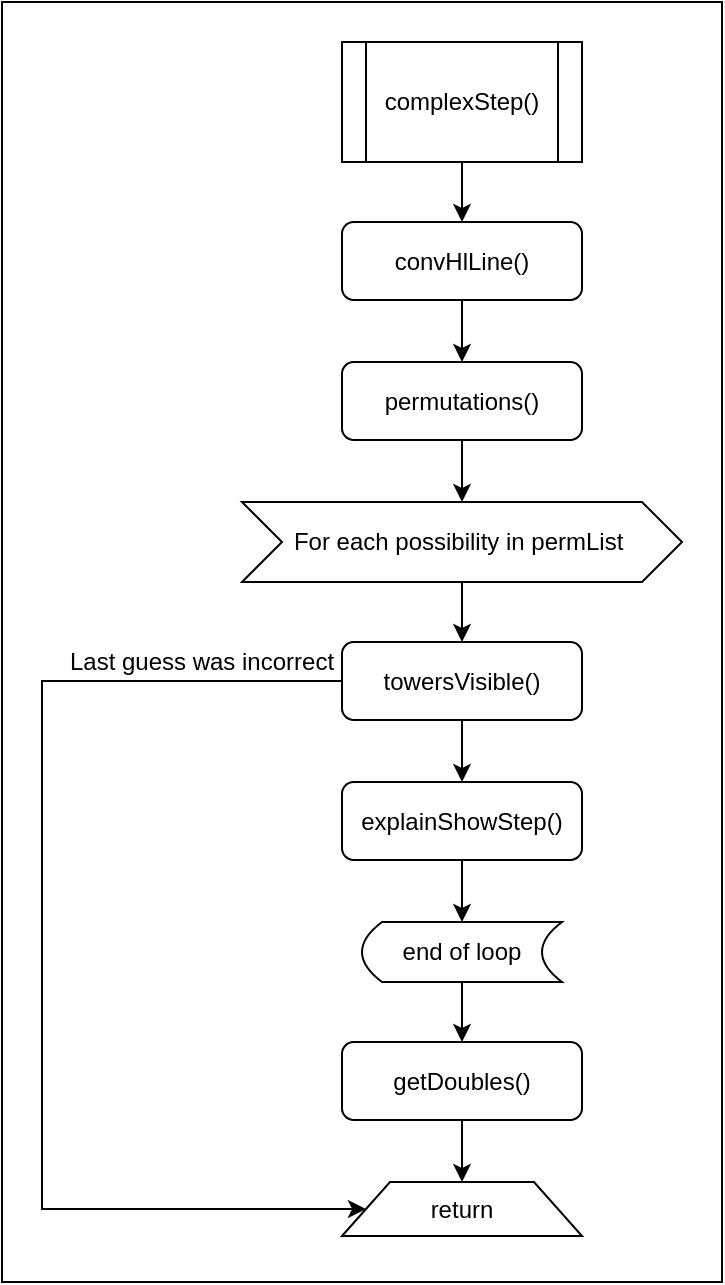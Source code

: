 <mxfile version="13.0.8" type="device"><diagram id="J21z4sXh1aQA17o1LGR_" name="Page-1"><mxGraphModel dx="509" dy="529" grid="1" gridSize="10" guides="1" tooltips="1" connect="1" arrows="1" fold="1" page="1" pageScale="1" pageWidth="850" pageHeight="1100" math="0" shadow="0"><root><mxCell id="0"/><mxCell id="1" parent="0"/><mxCell id="fH_ILayegoTFLZi-MP5e-65" value="" style="rounded=0;whiteSpace=wrap;html=1;" vertex="1" parent="1"><mxGeometry x="10" y="30" width="360" height="640" as="geometry"/></mxCell><mxCell id="fH_ILayegoTFLZi-MP5e-14" style="edgeStyle=orthogonalEdgeStyle;rounded=0;orthogonalLoop=1;jettySize=auto;html=1;exitX=0.5;exitY=1;exitDx=0;exitDy=0;entryX=0.5;entryY=0;entryDx=0;entryDy=0;" edge="1" parent="1" source="fH_ILayegoTFLZi-MP5e-3" target="fH_ILayegoTFLZi-MP5e-13"><mxGeometry relative="1" as="geometry"/></mxCell><mxCell id="fH_ILayegoTFLZi-MP5e-3" value="convHlLine()" style="rounded=1;whiteSpace=wrap;html=1;" vertex="1" parent="1"><mxGeometry x="180" y="140" width="120" height="39" as="geometry"/></mxCell><mxCell id="fH_ILayegoTFLZi-MP5e-4" style="edgeStyle=orthogonalEdgeStyle;rounded=0;orthogonalLoop=1;jettySize=auto;html=1;exitX=0.5;exitY=1;exitDx=0;exitDy=0;entryX=0.5;entryY=0;entryDx=0;entryDy=0;" edge="1" parent="1" source="fH_ILayegoTFLZi-MP5e-5" target="fH_ILayegoTFLZi-MP5e-3"><mxGeometry relative="1" as="geometry"/></mxCell><mxCell id="fH_ILayegoTFLZi-MP5e-5" value="complexStep()" style="shape=process;whiteSpace=wrap;html=1;backgroundOutline=1;" vertex="1" parent="1"><mxGeometry x="180" y="50" width="120" height="60" as="geometry"/></mxCell><mxCell id="fH_ILayegoTFLZi-MP5e-53" style="edgeStyle=orthogonalEdgeStyle;rounded=0;orthogonalLoop=1;jettySize=auto;html=1;exitX=0.5;exitY=1;exitDx=0;exitDy=0;" edge="1" parent="1" source="fH_ILayegoTFLZi-MP5e-13" target="fH_ILayegoTFLZi-MP5e-49"><mxGeometry relative="1" as="geometry"/></mxCell><mxCell id="fH_ILayegoTFLZi-MP5e-13" value="permutations()" style="rounded=1;whiteSpace=wrap;html=1;" vertex="1" parent="1"><mxGeometry x="180" y="210" width="120" height="39" as="geometry"/></mxCell><mxCell id="fH_ILayegoTFLZi-MP5e-55" style="edgeStyle=orthogonalEdgeStyle;rounded=0;orthogonalLoop=1;jettySize=auto;html=1;exitX=0.5;exitY=1;exitDx=0;exitDy=0;entryX=0.5;entryY=0;entryDx=0;entryDy=0;" edge="1" parent="1" source="fH_ILayegoTFLZi-MP5e-49" target="fH_ILayegoTFLZi-MP5e-54"><mxGeometry relative="1" as="geometry"/></mxCell><mxCell id="fH_ILayegoTFLZi-MP5e-49" value="For each possibility in permList&amp;nbsp;" style="shape=step;perimeter=stepPerimeter;whiteSpace=wrap;html=1;fixedSize=1;size=20;" vertex="1" parent="1"><mxGeometry x="130" y="280" width="220" height="40" as="geometry"/></mxCell><mxCell id="fH_ILayegoTFLZi-MP5e-63" style="edgeStyle=orthogonalEdgeStyle;rounded=0;orthogonalLoop=1;jettySize=auto;html=1;exitX=0.5;exitY=1;exitDx=0;exitDy=0;entryX=0.5;entryY=0;entryDx=0;entryDy=0;" edge="1" parent="1" source="fH_ILayegoTFLZi-MP5e-51" target="fH_ILayegoTFLZi-MP5e-62"><mxGeometry relative="1" as="geometry"/></mxCell><mxCell id="fH_ILayegoTFLZi-MP5e-51" value="end of loop" style="shape=dataStorage;whiteSpace=wrap;html=1;" vertex="1" parent="1"><mxGeometry x="190" y="490" width="100" height="30" as="geometry"/></mxCell><mxCell id="fH_ILayegoTFLZi-MP5e-57" style="edgeStyle=orthogonalEdgeStyle;rounded=0;orthogonalLoop=1;jettySize=auto;html=1;exitX=0;exitY=0.5;exitDx=0;exitDy=0;entryX=0;entryY=0.5;entryDx=0;entryDy=0;" edge="1" parent="1" source="fH_ILayegoTFLZi-MP5e-54" target="fH_ILayegoTFLZi-MP5e-56"><mxGeometry relative="1" as="geometry"><Array as="points"><mxPoint x="30" y="370"/><mxPoint x="30" y="634"/></Array></mxGeometry></mxCell><mxCell id="fH_ILayegoTFLZi-MP5e-60" style="edgeStyle=orthogonalEdgeStyle;rounded=0;orthogonalLoop=1;jettySize=auto;html=1;exitX=0.5;exitY=1;exitDx=0;exitDy=0;entryX=0.5;entryY=0;entryDx=0;entryDy=0;" edge="1" parent="1" source="fH_ILayegoTFLZi-MP5e-54" target="fH_ILayegoTFLZi-MP5e-59"><mxGeometry relative="1" as="geometry"/></mxCell><mxCell id="fH_ILayegoTFLZi-MP5e-54" value="towersVisible()" style="rounded=1;whiteSpace=wrap;html=1;" vertex="1" parent="1"><mxGeometry x="180" y="350" width="120" height="39" as="geometry"/></mxCell><mxCell id="fH_ILayegoTFLZi-MP5e-56" value="return" style="shape=trapezoid;perimeter=trapezoidPerimeter;whiteSpace=wrap;html=1;" vertex="1" parent="1"><mxGeometry x="180" y="620" width="120" height="27" as="geometry"/></mxCell><mxCell id="fH_ILayegoTFLZi-MP5e-58" value="Last guess was incorrect" style="text;html=1;strokeColor=none;fillColor=none;align=center;verticalAlign=middle;whiteSpace=wrap;rounded=0;" vertex="1" parent="1"><mxGeometry x="40" y="350" width="140" height="20" as="geometry"/></mxCell><mxCell id="fH_ILayegoTFLZi-MP5e-61" style="edgeStyle=orthogonalEdgeStyle;rounded=0;orthogonalLoop=1;jettySize=auto;html=1;exitX=0.5;exitY=1;exitDx=0;exitDy=0;entryX=0.5;entryY=0;entryDx=0;entryDy=0;" edge="1" parent="1" source="fH_ILayegoTFLZi-MP5e-59" target="fH_ILayegoTFLZi-MP5e-51"><mxGeometry relative="1" as="geometry"/></mxCell><mxCell id="fH_ILayegoTFLZi-MP5e-59" value="explainShowStep()" style="rounded=1;whiteSpace=wrap;html=1;" vertex="1" parent="1"><mxGeometry x="180" y="420" width="120" height="39" as="geometry"/></mxCell><mxCell id="fH_ILayegoTFLZi-MP5e-64" style="edgeStyle=orthogonalEdgeStyle;rounded=0;orthogonalLoop=1;jettySize=auto;html=1;exitX=0.5;exitY=1;exitDx=0;exitDy=0;entryX=0.5;entryY=0;entryDx=0;entryDy=0;" edge="1" parent="1" source="fH_ILayegoTFLZi-MP5e-62" target="fH_ILayegoTFLZi-MP5e-56"><mxGeometry relative="1" as="geometry"/></mxCell><mxCell id="fH_ILayegoTFLZi-MP5e-62" value="getDoubles()" style="rounded=1;whiteSpace=wrap;html=1;" vertex="1" parent="1"><mxGeometry x="180" y="550" width="120" height="39" as="geometry"/></mxCell></root></mxGraphModel></diagram></mxfile>